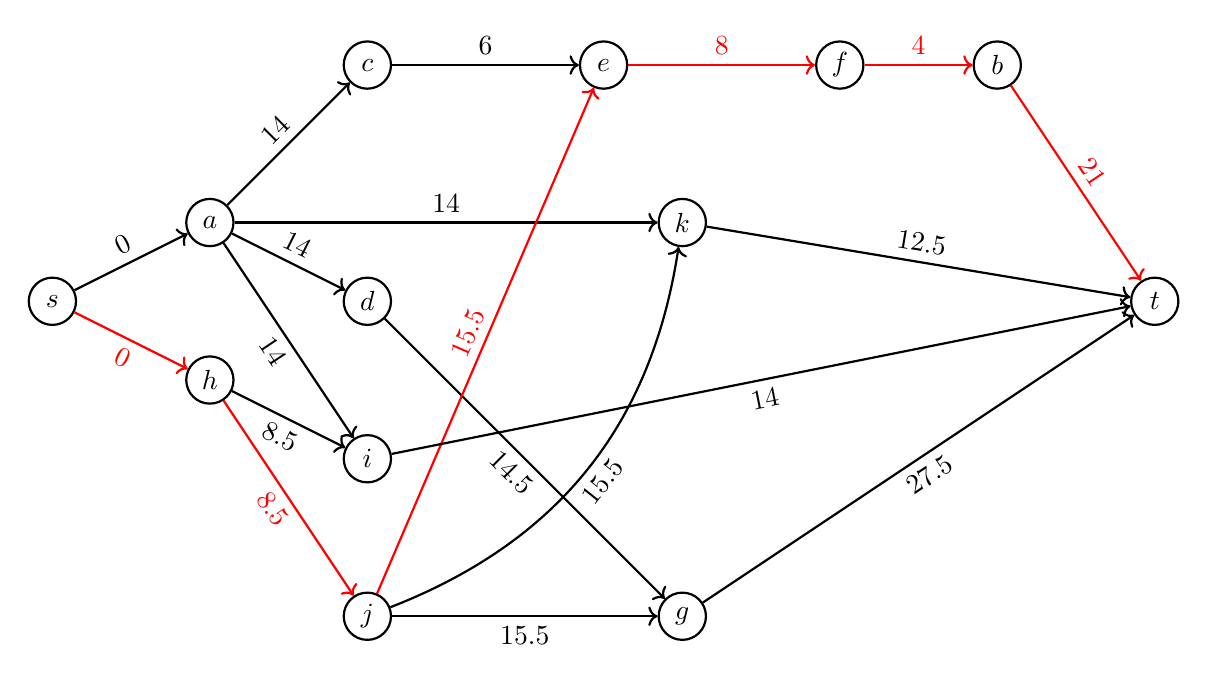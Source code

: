 \begin{tikzpicture}[style=thick,scale=1]
\tikzstyle{every node}=[]
\tikzstyle{vertex}=[draw, circle, fill=white, inner sep=0pt, minimum size=6mm]

\node[vertex] (S) at (-6, 0) {$s$};
\node[vertex] (A) at (-4, 1) {$a$};
\node[vertex] (B) at (6, 3) {$b$};
\node[vertex] (C) at (-2, 3) {$c$};
\node[vertex] (D) at (-2, 0) {$d$};
\node[vertex] (E) at (1, 3) {$e$};
\node[vertex] (F) at (4, 3) {$f$};
\node[vertex] (G) at (2, -4) {$g$};
\node[vertex] (H) at (-4, -1) {$h$};
\node[vertex] (I) at (-2, -2) {$i$};
\node[vertex] (J) at (-2, -4) {$j$};
\node[vertex] (K) at (2, 1) {$k$};
\node[vertex] (T) at (8, 0) {$t$};

\draw[->,red] (S) -- (H) node[midway, below, sloped] {$0$};
\draw[->] (S) -- (A) node[midway, above, sloped] {$0$};
\draw[->] (A) -- (C) node[midway, above, sloped] {$14$};
\draw[->] (A) -- (D) node[midway, above, sloped] {$14$};
\draw[->] (A) -- (K) node[midway, above, sloped] {$14$};
\draw[->] (A) -- (I) node[midway, below, sloped] {$14$};
\draw[->,red] (H) -- (J) node[midway, below, sloped] {$8.5$};
\draw[->] (H) -- (I) node[midway, below, sloped] {$8.5$};
\draw[->] (D) -- (G) node[midway, below, sloped] {$14.5$};
\draw[->] (J) -- (G) node[midway, below, sloped] {$15.5$};
\draw[->,red] (J) -- (E) node[midway, above, sloped] {$15.5$};
\draw[->] (J) to[bend right=30] node[midway, below, sloped] {$15.5$} (K);
\draw[->] (C) -- (E) node[midway, above, sloped] {$6$};
\draw[->] (I) -- (T) node[midway, below, sloped] {$14$};
\draw[->] (K) -- (T) node[midway, above, sloped] {$12.5$};
\draw[->,red] (E) -- (F) node[midway, above, sloped] {$8$};
\draw[->] (G) -- (T) node[midway, below, sloped] {$27.5$};
\draw[->,red] (F) -- (B) node[midway, above, sloped] {$4$};
\draw[->,red] (B) -- (T) node[midway, above, sloped] {$21$};

\end{tikzpicture}